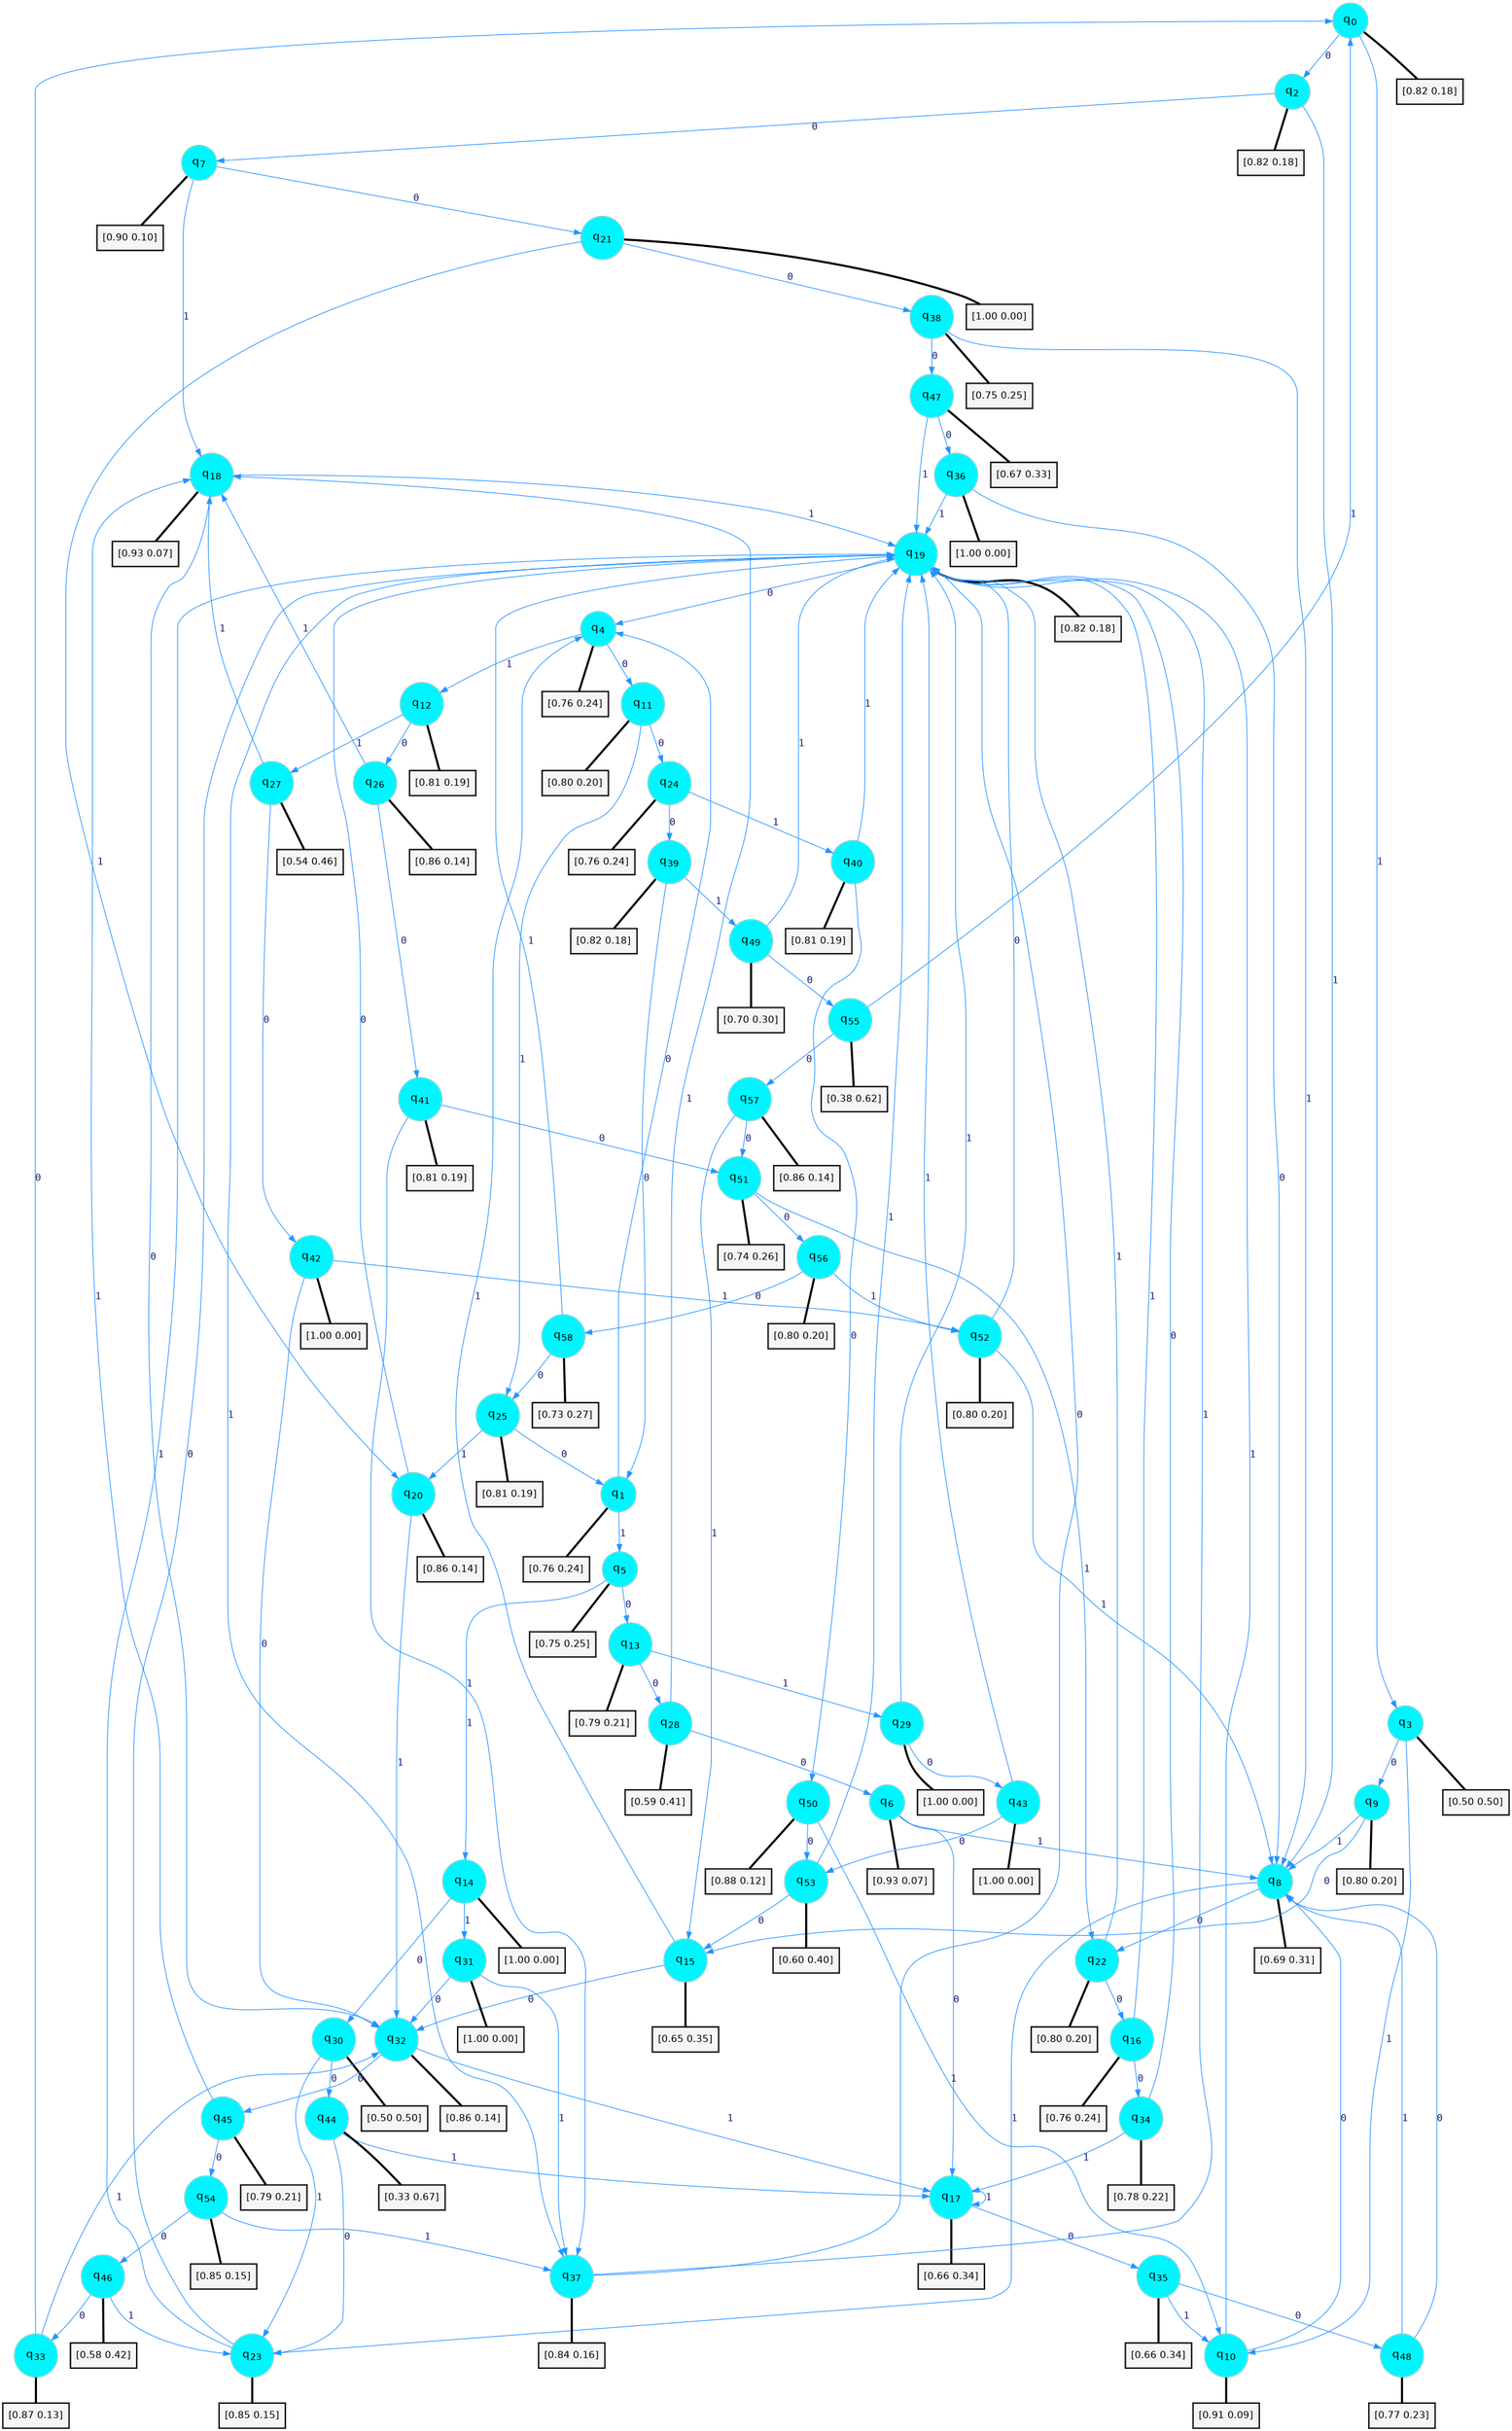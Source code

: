 digraph G {
graph [
bgcolor=transparent, dpi=300, rankdir=TD, size="40,25"];
node [
color=gray, fillcolor=turquoise1, fontcolor=black, fontname=Helvetica, fontsize=16, fontweight=bold, shape=circle, style=filled];
edge [
arrowsize=1, color=dodgerblue1, fontcolor=midnightblue, fontname=courier, fontweight=bold, penwidth=1, style=solid, weight=20];
0[label=<q<SUB>0</SUB>>];
1[label=<q<SUB>1</SUB>>];
2[label=<q<SUB>2</SUB>>];
3[label=<q<SUB>3</SUB>>];
4[label=<q<SUB>4</SUB>>];
5[label=<q<SUB>5</SUB>>];
6[label=<q<SUB>6</SUB>>];
7[label=<q<SUB>7</SUB>>];
8[label=<q<SUB>8</SUB>>];
9[label=<q<SUB>9</SUB>>];
10[label=<q<SUB>10</SUB>>];
11[label=<q<SUB>11</SUB>>];
12[label=<q<SUB>12</SUB>>];
13[label=<q<SUB>13</SUB>>];
14[label=<q<SUB>14</SUB>>];
15[label=<q<SUB>15</SUB>>];
16[label=<q<SUB>16</SUB>>];
17[label=<q<SUB>17</SUB>>];
18[label=<q<SUB>18</SUB>>];
19[label=<q<SUB>19</SUB>>];
20[label=<q<SUB>20</SUB>>];
21[label=<q<SUB>21</SUB>>];
22[label=<q<SUB>22</SUB>>];
23[label=<q<SUB>23</SUB>>];
24[label=<q<SUB>24</SUB>>];
25[label=<q<SUB>25</SUB>>];
26[label=<q<SUB>26</SUB>>];
27[label=<q<SUB>27</SUB>>];
28[label=<q<SUB>28</SUB>>];
29[label=<q<SUB>29</SUB>>];
30[label=<q<SUB>30</SUB>>];
31[label=<q<SUB>31</SUB>>];
32[label=<q<SUB>32</SUB>>];
33[label=<q<SUB>33</SUB>>];
34[label=<q<SUB>34</SUB>>];
35[label=<q<SUB>35</SUB>>];
36[label=<q<SUB>36</SUB>>];
37[label=<q<SUB>37</SUB>>];
38[label=<q<SUB>38</SUB>>];
39[label=<q<SUB>39</SUB>>];
40[label=<q<SUB>40</SUB>>];
41[label=<q<SUB>41</SUB>>];
42[label=<q<SUB>42</SUB>>];
43[label=<q<SUB>43</SUB>>];
44[label=<q<SUB>44</SUB>>];
45[label=<q<SUB>45</SUB>>];
46[label=<q<SUB>46</SUB>>];
47[label=<q<SUB>47</SUB>>];
48[label=<q<SUB>48</SUB>>];
49[label=<q<SUB>49</SUB>>];
50[label=<q<SUB>50</SUB>>];
51[label=<q<SUB>51</SUB>>];
52[label=<q<SUB>52</SUB>>];
53[label=<q<SUB>53</SUB>>];
54[label=<q<SUB>54</SUB>>];
55[label=<q<SUB>55</SUB>>];
56[label=<q<SUB>56</SUB>>];
57[label=<q<SUB>57</SUB>>];
58[label=<q<SUB>58</SUB>>];
59[label="[0.82 0.18]", shape=box,fontcolor=black, fontname=Helvetica, fontsize=14, penwidth=2, fillcolor=whitesmoke,color=black];
60[label="[0.76 0.24]", shape=box,fontcolor=black, fontname=Helvetica, fontsize=14, penwidth=2, fillcolor=whitesmoke,color=black];
61[label="[0.82 0.18]", shape=box,fontcolor=black, fontname=Helvetica, fontsize=14, penwidth=2, fillcolor=whitesmoke,color=black];
62[label="[0.50 0.50]", shape=box,fontcolor=black, fontname=Helvetica, fontsize=14, penwidth=2, fillcolor=whitesmoke,color=black];
63[label="[0.76 0.24]", shape=box,fontcolor=black, fontname=Helvetica, fontsize=14, penwidth=2, fillcolor=whitesmoke,color=black];
64[label="[0.75 0.25]", shape=box,fontcolor=black, fontname=Helvetica, fontsize=14, penwidth=2, fillcolor=whitesmoke,color=black];
65[label="[0.93 0.07]", shape=box,fontcolor=black, fontname=Helvetica, fontsize=14, penwidth=2, fillcolor=whitesmoke,color=black];
66[label="[0.90 0.10]", shape=box,fontcolor=black, fontname=Helvetica, fontsize=14, penwidth=2, fillcolor=whitesmoke,color=black];
67[label="[0.69 0.31]", shape=box,fontcolor=black, fontname=Helvetica, fontsize=14, penwidth=2, fillcolor=whitesmoke,color=black];
68[label="[0.80 0.20]", shape=box,fontcolor=black, fontname=Helvetica, fontsize=14, penwidth=2, fillcolor=whitesmoke,color=black];
69[label="[0.91 0.09]", shape=box,fontcolor=black, fontname=Helvetica, fontsize=14, penwidth=2, fillcolor=whitesmoke,color=black];
70[label="[0.80 0.20]", shape=box,fontcolor=black, fontname=Helvetica, fontsize=14, penwidth=2, fillcolor=whitesmoke,color=black];
71[label="[0.81 0.19]", shape=box,fontcolor=black, fontname=Helvetica, fontsize=14, penwidth=2, fillcolor=whitesmoke,color=black];
72[label="[0.79 0.21]", shape=box,fontcolor=black, fontname=Helvetica, fontsize=14, penwidth=2, fillcolor=whitesmoke,color=black];
73[label="[1.00 0.00]", shape=box,fontcolor=black, fontname=Helvetica, fontsize=14, penwidth=2, fillcolor=whitesmoke,color=black];
74[label="[0.65 0.35]", shape=box,fontcolor=black, fontname=Helvetica, fontsize=14, penwidth=2, fillcolor=whitesmoke,color=black];
75[label="[0.76 0.24]", shape=box,fontcolor=black, fontname=Helvetica, fontsize=14, penwidth=2, fillcolor=whitesmoke,color=black];
76[label="[0.66 0.34]", shape=box,fontcolor=black, fontname=Helvetica, fontsize=14, penwidth=2, fillcolor=whitesmoke,color=black];
77[label="[0.93 0.07]", shape=box,fontcolor=black, fontname=Helvetica, fontsize=14, penwidth=2, fillcolor=whitesmoke,color=black];
78[label="[0.82 0.18]", shape=box,fontcolor=black, fontname=Helvetica, fontsize=14, penwidth=2, fillcolor=whitesmoke,color=black];
79[label="[0.86 0.14]", shape=box,fontcolor=black, fontname=Helvetica, fontsize=14, penwidth=2, fillcolor=whitesmoke,color=black];
80[label="[1.00 0.00]", shape=box,fontcolor=black, fontname=Helvetica, fontsize=14, penwidth=2, fillcolor=whitesmoke,color=black];
81[label="[0.80 0.20]", shape=box,fontcolor=black, fontname=Helvetica, fontsize=14, penwidth=2, fillcolor=whitesmoke,color=black];
82[label="[0.85 0.15]", shape=box,fontcolor=black, fontname=Helvetica, fontsize=14, penwidth=2, fillcolor=whitesmoke,color=black];
83[label="[0.76 0.24]", shape=box,fontcolor=black, fontname=Helvetica, fontsize=14, penwidth=2, fillcolor=whitesmoke,color=black];
84[label="[0.81 0.19]", shape=box,fontcolor=black, fontname=Helvetica, fontsize=14, penwidth=2, fillcolor=whitesmoke,color=black];
85[label="[0.86 0.14]", shape=box,fontcolor=black, fontname=Helvetica, fontsize=14, penwidth=2, fillcolor=whitesmoke,color=black];
86[label="[0.54 0.46]", shape=box,fontcolor=black, fontname=Helvetica, fontsize=14, penwidth=2, fillcolor=whitesmoke,color=black];
87[label="[0.59 0.41]", shape=box,fontcolor=black, fontname=Helvetica, fontsize=14, penwidth=2, fillcolor=whitesmoke,color=black];
88[label="[1.00 0.00]", shape=box,fontcolor=black, fontname=Helvetica, fontsize=14, penwidth=2, fillcolor=whitesmoke,color=black];
89[label="[0.50 0.50]", shape=box,fontcolor=black, fontname=Helvetica, fontsize=14, penwidth=2, fillcolor=whitesmoke,color=black];
90[label="[1.00 0.00]", shape=box,fontcolor=black, fontname=Helvetica, fontsize=14, penwidth=2, fillcolor=whitesmoke,color=black];
91[label="[0.86 0.14]", shape=box,fontcolor=black, fontname=Helvetica, fontsize=14, penwidth=2, fillcolor=whitesmoke,color=black];
92[label="[0.87 0.13]", shape=box,fontcolor=black, fontname=Helvetica, fontsize=14, penwidth=2, fillcolor=whitesmoke,color=black];
93[label="[0.78 0.22]", shape=box,fontcolor=black, fontname=Helvetica, fontsize=14, penwidth=2, fillcolor=whitesmoke,color=black];
94[label="[0.66 0.34]", shape=box,fontcolor=black, fontname=Helvetica, fontsize=14, penwidth=2, fillcolor=whitesmoke,color=black];
95[label="[1.00 0.00]", shape=box,fontcolor=black, fontname=Helvetica, fontsize=14, penwidth=2, fillcolor=whitesmoke,color=black];
96[label="[0.84 0.16]", shape=box,fontcolor=black, fontname=Helvetica, fontsize=14, penwidth=2, fillcolor=whitesmoke,color=black];
97[label="[0.75 0.25]", shape=box,fontcolor=black, fontname=Helvetica, fontsize=14, penwidth=2, fillcolor=whitesmoke,color=black];
98[label="[0.82 0.18]", shape=box,fontcolor=black, fontname=Helvetica, fontsize=14, penwidth=2, fillcolor=whitesmoke,color=black];
99[label="[0.81 0.19]", shape=box,fontcolor=black, fontname=Helvetica, fontsize=14, penwidth=2, fillcolor=whitesmoke,color=black];
100[label="[0.81 0.19]", shape=box,fontcolor=black, fontname=Helvetica, fontsize=14, penwidth=2, fillcolor=whitesmoke,color=black];
101[label="[1.00 0.00]", shape=box,fontcolor=black, fontname=Helvetica, fontsize=14, penwidth=2, fillcolor=whitesmoke,color=black];
102[label="[1.00 0.00]", shape=box,fontcolor=black, fontname=Helvetica, fontsize=14, penwidth=2, fillcolor=whitesmoke,color=black];
103[label="[0.33 0.67]", shape=box,fontcolor=black, fontname=Helvetica, fontsize=14, penwidth=2, fillcolor=whitesmoke,color=black];
104[label="[0.79 0.21]", shape=box,fontcolor=black, fontname=Helvetica, fontsize=14, penwidth=2, fillcolor=whitesmoke,color=black];
105[label="[0.58 0.42]", shape=box,fontcolor=black, fontname=Helvetica, fontsize=14, penwidth=2, fillcolor=whitesmoke,color=black];
106[label="[0.67 0.33]", shape=box,fontcolor=black, fontname=Helvetica, fontsize=14, penwidth=2, fillcolor=whitesmoke,color=black];
107[label="[0.77 0.23]", shape=box,fontcolor=black, fontname=Helvetica, fontsize=14, penwidth=2, fillcolor=whitesmoke,color=black];
108[label="[0.70 0.30]", shape=box,fontcolor=black, fontname=Helvetica, fontsize=14, penwidth=2, fillcolor=whitesmoke,color=black];
109[label="[0.88 0.12]", shape=box,fontcolor=black, fontname=Helvetica, fontsize=14, penwidth=2, fillcolor=whitesmoke,color=black];
110[label="[0.74 0.26]", shape=box,fontcolor=black, fontname=Helvetica, fontsize=14, penwidth=2, fillcolor=whitesmoke,color=black];
111[label="[0.80 0.20]", shape=box,fontcolor=black, fontname=Helvetica, fontsize=14, penwidth=2, fillcolor=whitesmoke,color=black];
112[label="[0.60 0.40]", shape=box,fontcolor=black, fontname=Helvetica, fontsize=14, penwidth=2, fillcolor=whitesmoke,color=black];
113[label="[0.85 0.15]", shape=box,fontcolor=black, fontname=Helvetica, fontsize=14, penwidth=2, fillcolor=whitesmoke,color=black];
114[label="[0.38 0.62]", shape=box,fontcolor=black, fontname=Helvetica, fontsize=14, penwidth=2, fillcolor=whitesmoke,color=black];
115[label="[0.80 0.20]", shape=box,fontcolor=black, fontname=Helvetica, fontsize=14, penwidth=2, fillcolor=whitesmoke,color=black];
116[label="[0.86 0.14]", shape=box,fontcolor=black, fontname=Helvetica, fontsize=14, penwidth=2, fillcolor=whitesmoke,color=black];
117[label="[0.73 0.27]", shape=box,fontcolor=black, fontname=Helvetica, fontsize=14, penwidth=2, fillcolor=whitesmoke,color=black];
0->2 [label=0];
0->3 [label=1];
0->59 [arrowhead=none, penwidth=3,color=black];
1->4 [label=0];
1->5 [label=1];
1->60 [arrowhead=none, penwidth=3,color=black];
2->7 [label=0];
2->8 [label=1];
2->61 [arrowhead=none, penwidth=3,color=black];
3->9 [label=0];
3->10 [label=1];
3->62 [arrowhead=none, penwidth=3,color=black];
4->11 [label=0];
4->12 [label=1];
4->63 [arrowhead=none, penwidth=3,color=black];
5->13 [label=0];
5->14 [label=1];
5->64 [arrowhead=none, penwidth=3,color=black];
6->17 [label=0];
6->8 [label=1];
6->65 [arrowhead=none, penwidth=3,color=black];
7->21 [label=0];
7->18 [label=1];
7->66 [arrowhead=none, penwidth=3,color=black];
8->22 [label=0];
8->23 [label=1];
8->67 [arrowhead=none, penwidth=3,color=black];
9->15 [label=0];
9->8 [label=1];
9->68 [arrowhead=none, penwidth=3,color=black];
10->8 [label=0];
10->19 [label=1];
10->69 [arrowhead=none, penwidth=3,color=black];
11->24 [label=0];
11->25 [label=1];
11->70 [arrowhead=none, penwidth=3,color=black];
12->26 [label=0];
12->27 [label=1];
12->71 [arrowhead=none, penwidth=3,color=black];
13->28 [label=0];
13->29 [label=1];
13->72 [arrowhead=none, penwidth=3,color=black];
14->30 [label=0];
14->31 [label=1];
14->73 [arrowhead=none, penwidth=3,color=black];
15->32 [label=0];
15->4 [label=1];
15->74 [arrowhead=none, penwidth=3,color=black];
16->34 [label=0];
16->19 [label=1];
16->75 [arrowhead=none, penwidth=3,color=black];
17->35 [label=0];
17->17 [label=1];
17->76 [arrowhead=none, penwidth=3,color=black];
18->32 [label=0];
18->19 [label=1];
18->77 [arrowhead=none, penwidth=3,color=black];
19->4 [label=0];
19->37 [label=1];
19->78 [arrowhead=none, penwidth=3,color=black];
20->19 [label=0];
20->32 [label=1];
20->79 [arrowhead=none, penwidth=3,color=black];
21->38 [label=0];
21->20 [label=1];
21->80 [arrowhead=none, penwidth=3,color=black];
22->16 [label=0];
22->19 [label=1];
22->81 [arrowhead=none, penwidth=3,color=black];
23->19 [label=0];
23->19 [label=1];
23->82 [arrowhead=none, penwidth=3,color=black];
24->39 [label=0];
24->40 [label=1];
24->83 [arrowhead=none, penwidth=3,color=black];
25->1 [label=0];
25->20 [label=1];
25->84 [arrowhead=none, penwidth=3,color=black];
26->41 [label=0];
26->18 [label=1];
26->85 [arrowhead=none, penwidth=3,color=black];
27->42 [label=0];
27->18 [label=1];
27->86 [arrowhead=none, penwidth=3,color=black];
28->6 [label=0];
28->18 [label=1];
28->87 [arrowhead=none, penwidth=3,color=black];
29->43 [label=0];
29->19 [label=1];
29->88 [arrowhead=none, penwidth=3,color=black];
30->44 [label=0];
30->23 [label=1];
30->89 [arrowhead=none, penwidth=3,color=black];
31->32 [label=0];
31->37 [label=1];
31->90 [arrowhead=none, penwidth=3,color=black];
32->45 [label=0];
32->17 [label=1];
32->91 [arrowhead=none, penwidth=3,color=black];
33->0 [label=0];
33->32 [label=1];
33->92 [arrowhead=none, penwidth=3,color=black];
34->19 [label=0];
34->17 [label=1];
34->93 [arrowhead=none, penwidth=3,color=black];
35->48 [label=0];
35->10 [label=1];
35->94 [arrowhead=none, penwidth=3,color=black];
36->8 [label=0];
36->19 [label=1];
36->95 [arrowhead=none, penwidth=3,color=black];
37->19 [label=0];
37->19 [label=1];
37->96 [arrowhead=none, penwidth=3,color=black];
38->47 [label=0];
38->8 [label=1];
38->97 [arrowhead=none, penwidth=3,color=black];
39->1 [label=0];
39->49 [label=1];
39->98 [arrowhead=none, penwidth=3,color=black];
40->50 [label=0];
40->19 [label=1];
40->99 [arrowhead=none, penwidth=3,color=black];
41->51 [label=0];
41->37 [label=1];
41->100 [arrowhead=none, penwidth=3,color=black];
42->32 [label=0];
42->52 [label=1];
42->101 [arrowhead=none, penwidth=3,color=black];
43->53 [label=0];
43->19 [label=1];
43->102 [arrowhead=none, penwidth=3,color=black];
44->23 [label=0];
44->17 [label=1];
44->103 [arrowhead=none, penwidth=3,color=black];
45->54 [label=0];
45->18 [label=1];
45->104 [arrowhead=none, penwidth=3,color=black];
46->33 [label=0];
46->23 [label=1];
46->105 [arrowhead=none, penwidth=3,color=black];
47->36 [label=0];
47->19 [label=1];
47->106 [arrowhead=none, penwidth=3,color=black];
48->8 [label=0];
48->8 [label=1];
48->107 [arrowhead=none, penwidth=3,color=black];
49->55 [label=0];
49->19 [label=1];
49->108 [arrowhead=none, penwidth=3,color=black];
50->53 [label=0];
50->10 [label=1];
50->109 [arrowhead=none, penwidth=3,color=black];
51->56 [label=0];
51->22 [label=1];
51->110 [arrowhead=none, penwidth=3,color=black];
52->19 [label=0];
52->8 [label=1];
52->111 [arrowhead=none, penwidth=3,color=black];
53->15 [label=0];
53->19 [label=1];
53->112 [arrowhead=none, penwidth=3,color=black];
54->46 [label=0];
54->37 [label=1];
54->113 [arrowhead=none, penwidth=3,color=black];
55->57 [label=0];
55->0 [label=1];
55->114 [arrowhead=none, penwidth=3,color=black];
56->58 [label=0];
56->52 [label=1];
56->115 [arrowhead=none, penwidth=3,color=black];
57->51 [label=0];
57->15 [label=1];
57->116 [arrowhead=none, penwidth=3,color=black];
58->25 [label=0];
58->19 [label=1];
58->117 [arrowhead=none, penwidth=3,color=black];
}
